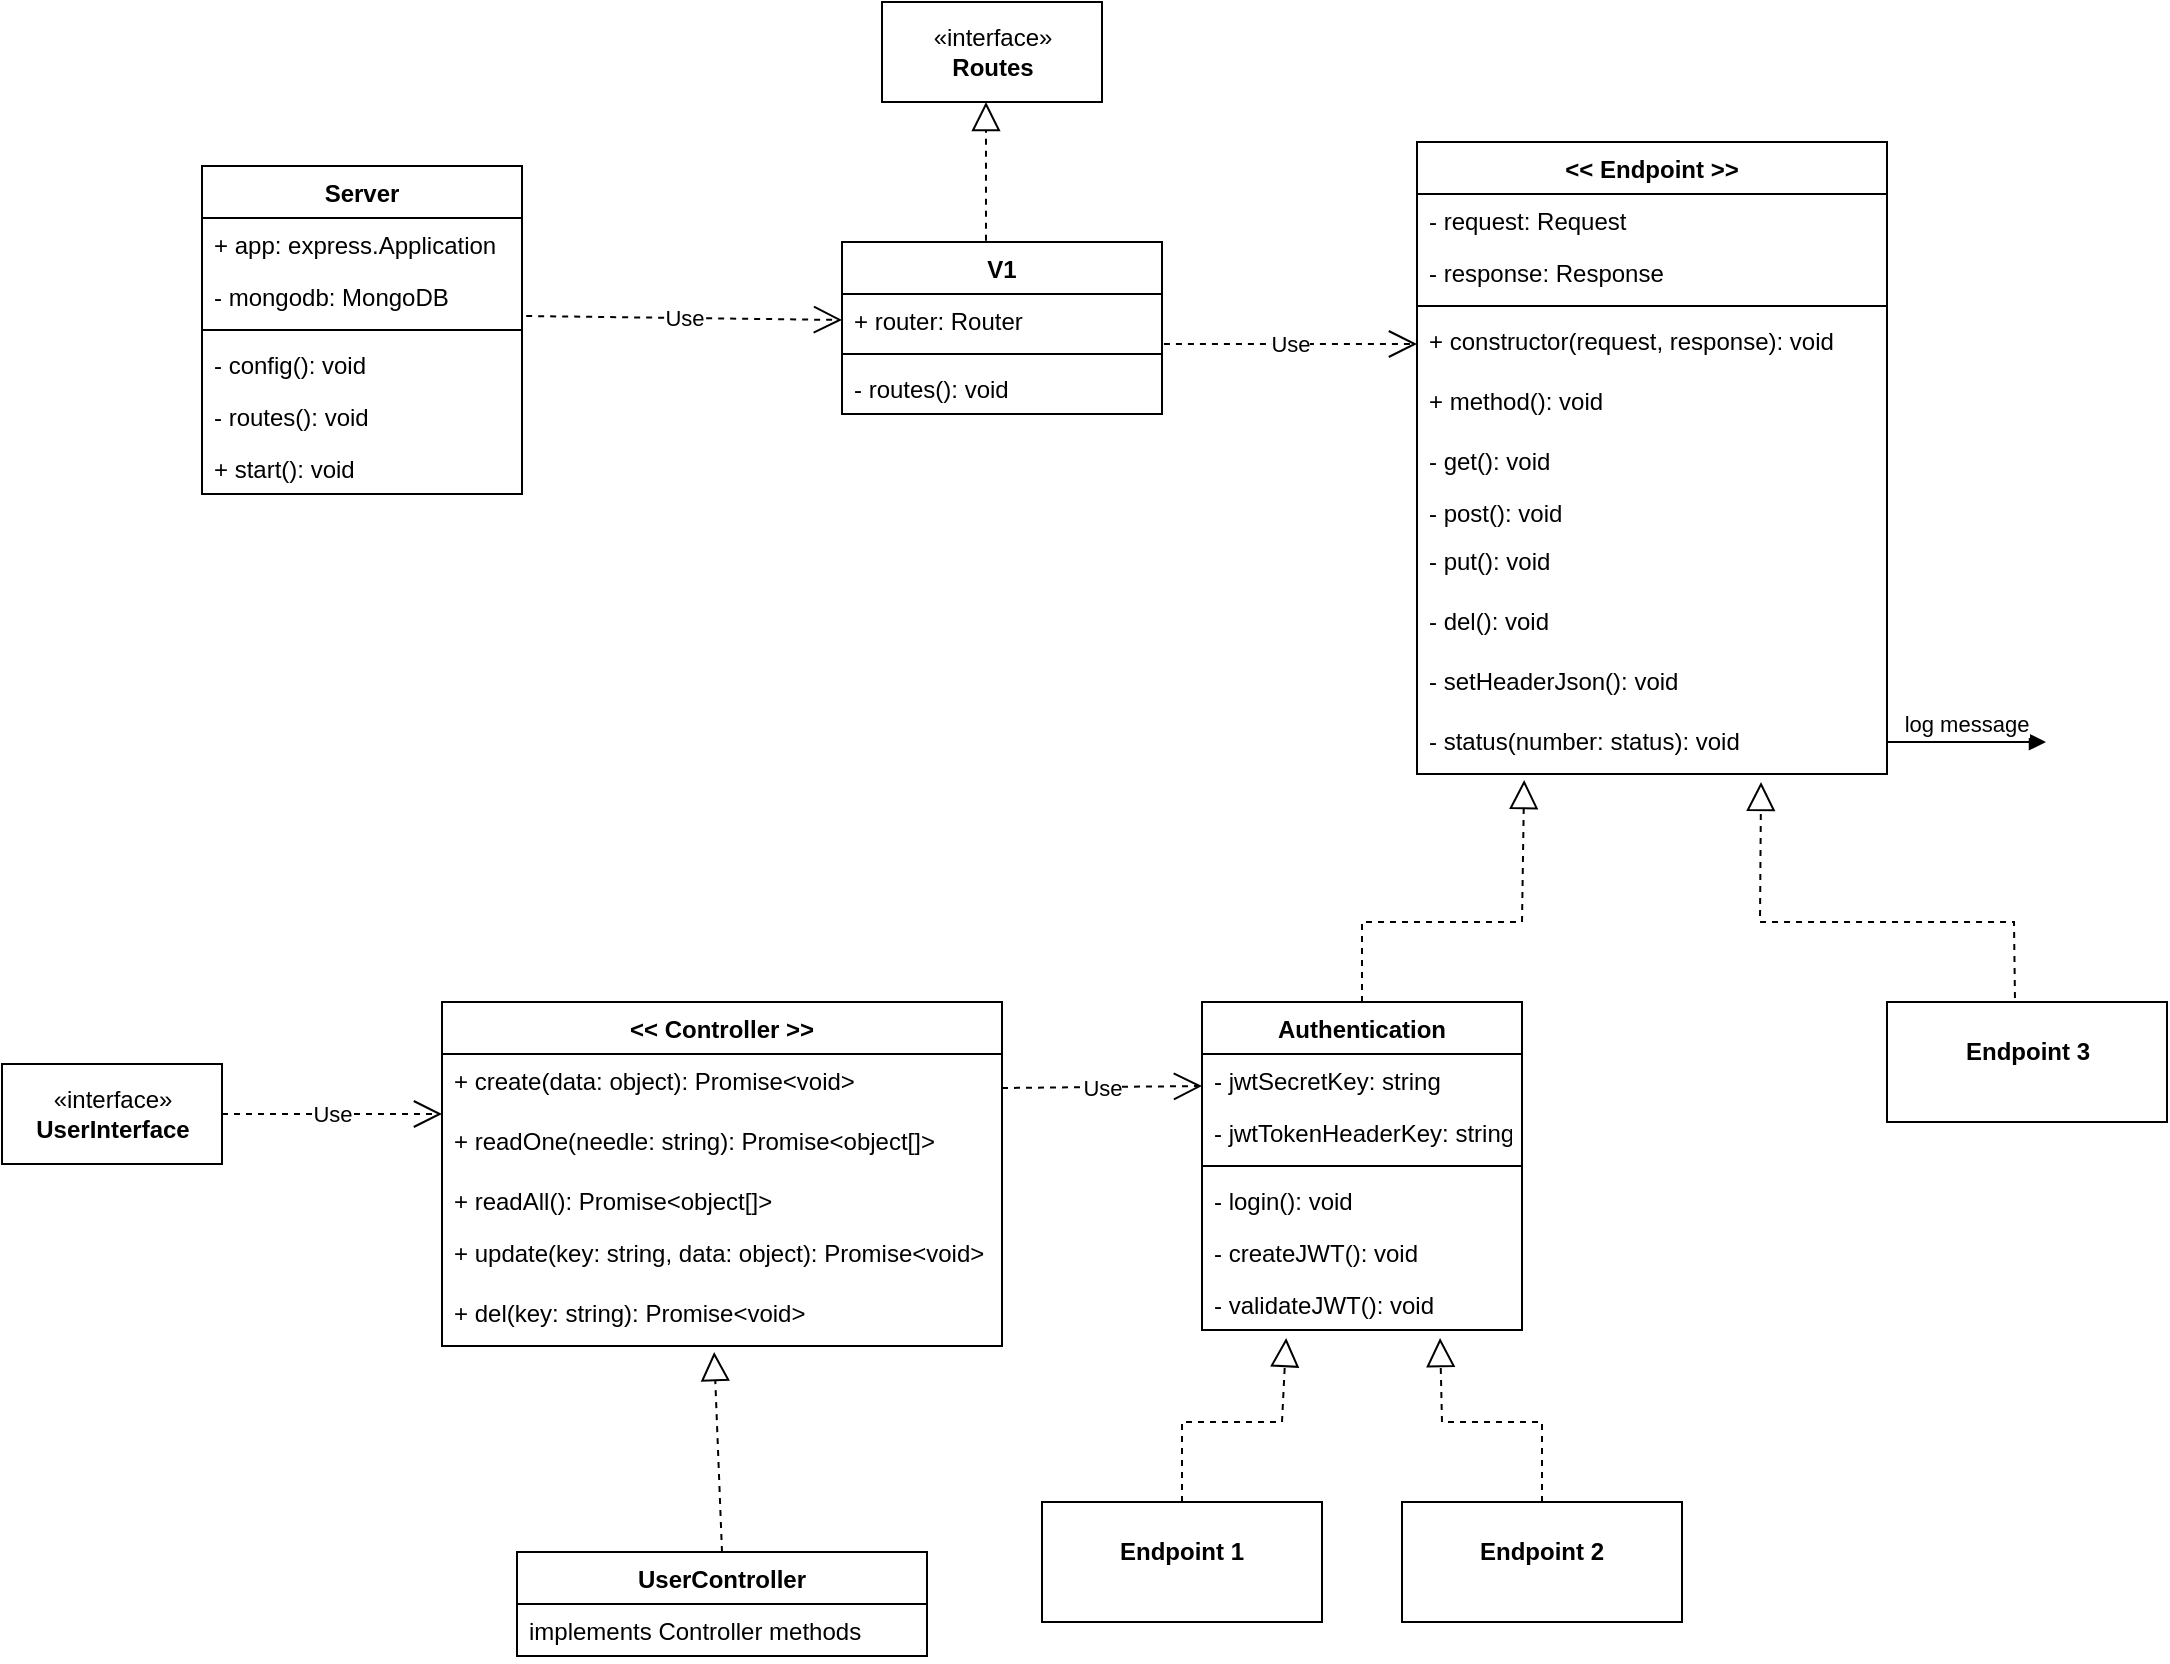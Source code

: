 <mxfile version="16.5.1" type="device"><diagram id="86f_3c6MxZlRqnTLeO38" name="Seite-1"><mxGraphModel dx="2355" dy="773" grid="1" gridSize="10" guides="1" tooltips="1" connect="1" arrows="1" fold="1" page="1" pageScale="1" pageWidth="1169" pageHeight="827" math="0" shadow="0"><root><mxCell id="0"/><mxCell id="1" parent="0"/><mxCell id="psq1hriSEzAuvO7Ljspc-1" value="&lt;&lt; Endpoint &gt;&gt;" style="swimlane;fontStyle=1;align=center;verticalAlign=top;childLayout=stackLayout;horizontal=1;startSize=26;horizontalStack=0;resizeParent=1;resizeParentMax=0;resizeLast=0;collapsible=1;marginBottom=0;" vertex="1" parent="1"><mxGeometry x="667.5" y="70" width="235" height="316" as="geometry"/></mxCell><mxCell id="psq1hriSEzAuvO7Ljspc-2" value="- request: Request" style="text;strokeColor=none;fillColor=none;align=left;verticalAlign=top;spacingLeft=4;spacingRight=4;overflow=hidden;rotatable=0;points=[[0,0.5],[1,0.5]];portConstraint=eastwest;" vertex="1" parent="psq1hriSEzAuvO7Ljspc-1"><mxGeometry y="26" width="235" height="26" as="geometry"/></mxCell><mxCell id="psq1hriSEzAuvO7Ljspc-12" value="- response: Response" style="text;strokeColor=none;fillColor=none;align=left;verticalAlign=top;spacingLeft=4;spacingRight=4;overflow=hidden;rotatable=0;points=[[0,0.5],[1,0.5]];portConstraint=eastwest;" vertex="1" parent="psq1hriSEzAuvO7Ljspc-1"><mxGeometry y="52" width="235" height="26" as="geometry"/></mxCell><mxCell id="psq1hriSEzAuvO7Ljspc-3" value="" style="line;strokeWidth=1;fillColor=none;align=left;verticalAlign=middle;spacingTop=-1;spacingLeft=3;spacingRight=3;rotatable=0;labelPosition=right;points=[];portConstraint=eastwest;" vertex="1" parent="psq1hriSEzAuvO7Ljspc-1"><mxGeometry y="78" width="235" height="8" as="geometry"/></mxCell><mxCell id="psq1hriSEzAuvO7Ljspc-15" value="+ constructor(request, response): void" style="text;strokeColor=none;fillColor=none;align=left;verticalAlign=top;spacingLeft=4;spacingRight=4;overflow=hidden;rotatable=0;points=[[0,0.5],[1,0.5]];portConstraint=eastwest;" vertex="1" parent="psq1hriSEzAuvO7Ljspc-1"><mxGeometry y="86" width="235" height="30" as="geometry"/></mxCell><mxCell id="psq1hriSEzAuvO7Ljspc-11" value="+ method(): void" style="text;strokeColor=none;fillColor=none;align=left;verticalAlign=top;spacingLeft=4;spacingRight=4;overflow=hidden;rotatable=0;points=[[0,0.5],[1,0.5]];portConstraint=eastwest;" vertex="1" parent="psq1hriSEzAuvO7Ljspc-1"><mxGeometry y="116" width="235" height="30" as="geometry"/></mxCell><mxCell id="psq1hriSEzAuvO7Ljspc-6" value="- get(): void" style="text;strokeColor=none;fillColor=none;align=left;verticalAlign=top;spacingLeft=4;spacingRight=4;overflow=hidden;rotatable=0;points=[[0,0.5],[1,0.5]];portConstraint=eastwest;" vertex="1" parent="psq1hriSEzAuvO7Ljspc-1"><mxGeometry y="146" width="235" height="26" as="geometry"/></mxCell><mxCell id="psq1hriSEzAuvO7Ljspc-4" value="- post(): void" style="text;strokeColor=none;fillColor=none;align=left;verticalAlign=top;spacingLeft=4;spacingRight=4;overflow=hidden;rotatable=0;points=[[0,0.5],[1,0.5]];portConstraint=eastwest;" vertex="1" parent="psq1hriSEzAuvO7Ljspc-1"><mxGeometry y="172" width="235" height="24" as="geometry"/></mxCell><mxCell id="psq1hriSEzAuvO7Ljspc-10" value="- put(): void" style="text;strokeColor=none;fillColor=none;align=left;verticalAlign=top;spacingLeft=4;spacingRight=4;overflow=hidden;rotatable=0;points=[[0,0.5],[1,0.5]];portConstraint=eastwest;" vertex="1" parent="psq1hriSEzAuvO7Ljspc-1"><mxGeometry y="196" width="235" height="30" as="geometry"/></mxCell><mxCell id="psq1hriSEzAuvO7Ljspc-9" value="- del(): void" style="text;strokeColor=none;fillColor=none;align=left;verticalAlign=top;spacingLeft=4;spacingRight=4;overflow=hidden;rotatable=0;points=[[0,0.5],[1,0.5]];portConstraint=eastwest;" vertex="1" parent="psq1hriSEzAuvO7Ljspc-1"><mxGeometry y="226" width="235" height="30" as="geometry"/></mxCell><mxCell id="psq1hriSEzAuvO7Ljspc-23" value="- setHeaderJson(): void" style="text;strokeColor=none;fillColor=none;align=left;verticalAlign=top;spacingLeft=4;spacingRight=4;overflow=hidden;rotatable=0;points=[[0,0.5],[1,0.5]];portConstraint=eastwest;" vertex="1" parent="psq1hriSEzAuvO7Ljspc-1"><mxGeometry y="256" width="235" height="30" as="geometry"/></mxCell><mxCell id="psq1hriSEzAuvO7Ljspc-13" value="- status(number: status): void" style="text;strokeColor=none;fillColor=none;align=left;verticalAlign=top;spacingLeft=4;spacingRight=4;overflow=hidden;rotatable=0;points=[[0,0.5],[1,0.5]];portConstraint=eastwest;" vertex="1" parent="psq1hriSEzAuvO7Ljspc-1"><mxGeometry y="286" width="235" height="30" as="geometry"/></mxCell><mxCell id="psq1hriSEzAuvO7Ljspc-14" value="log message" style="html=1;verticalAlign=bottom;endArrow=block;rounded=0;" edge="1" parent="1"><mxGeometry width="80" relative="1" as="geometry"><mxPoint x="902" y="370" as="sourcePoint"/><mxPoint x="982" y="370" as="targetPoint"/></mxGeometry></mxCell><mxCell id="psq1hriSEzAuvO7Ljspc-16" value="&lt;p style=&quot;margin: 0px ; margin-top: 4px ; text-align: center&quot;&gt;&lt;br&gt;&lt;b&gt;Endpoint 1&lt;/b&gt;&lt;/p&gt;" style="verticalAlign=top;align=left;overflow=fill;fontSize=12;fontFamily=Helvetica;html=1;" vertex="1" parent="1"><mxGeometry x="480" y="750" width="140" height="60" as="geometry"/></mxCell><mxCell id="psq1hriSEzAuvO7Ljspc-17" value="&lt;p style=&quot;margin: 0px ; margin-top: 4px ; text-align: center&quot;&gt;&lt;br&gt;&lt;b&gt;Endpoint 2&lt;/b&gt;&lt;/p&gt;" style="verticalAlign=top;align=left;overflow=fill;fontSize=12;fontFamily=Helvetica;html=1;" vertex="1" parent="1"><mxGeometry x="660" y="750" width="140" height="60" as="geometry"/></mxCell><mxCell id="psq1hriSEzAuvO7Ljspc-18" value="&lt;p style=&quot;margin: 0px ; margin-top: 4px ; text-align: center&quot;&gt;&lt;br&gt;&lt;b&gt;Endpoint 3&lt;/b&gt;&lt;/p&gt;" style="verticalAlign=top;align=left;overflow=fill;fontSize=12;fontFamily=Helvetica;html=1;" vertex="1" parent="1"><mxGeometry x="902.5" y="500" width="140" height="60" as="geometry"/></mxCell><mxCell id="psq1hriSEzAuvO7Ljspc-22" value="" style="endArrow=block;dashed=1;endFill=0;endSize=12;html=1;rounded=0;exitX=0.457;exitY=-0.033;exitDx=0;exitDy=0;exitPerimeter=0;entryX=0.732;entryY=1.133;entryDx=0;entryDy=0;entryPerimeter=0;" edge="1" parent="1" source="psq1hriSEzAuvO7Ljspc-18" target="psq1hriSEzAuvO7Ljspc-13"><mxGeometry width="160" relative="1" as="geometry"><mxPoint x="960" y="460" as="sourcePoint"/><mxPoint x="860" y="430" as="targetPoint"/><Array as="points"><mxPoint x="966" y="460"/><mxPoint x="839" y="460"/></Array></mxGeometry></mxCell><mxCell id="psq1hriSEzAuvO7Ljspc-24" value="Authentication" style="swimlane;fontStyle=1;align=center;verticalAlign=top;childLayout=stackLayout;horizontal=1;startSize=26;horizontalStack=0;resizeParent=1;resizeParentMax=0;resizeLast=0;collapsible=1;marginBottom=0;" vertex="1" parent="1"><mxGeometry x="560" y="500" width="160" height="164" as="geometry"/></mxCell><mxCell id="psq1hriSEzAuvO7Ljspc-48" value="- jwtSecretKey: string" style="text;strokeColor=none;fillColor=none;align=left;verticalAlign=top;spacingLeft=4;spacingRight=4;overflow=hidden;rotatable=0;points=[[0,0.5],[1,0.5]];portConstraint=eastwest;" vertex="1" parent="psq1hriSEzAuvO7Ljspc-24"><mxGeometry y="26" width="160" height="26" as="geometry"/></mxCell><mxCell id="psq1hriSEzAuvO7Ljspc-25" value="- jwtTokenHeaderKey: string" style="text;strokeColor=none;fillColor=none;align=left;verticalAlign=top;spacingLeft=4;spacingRight=4;overflow=hidden;rotatable=0;points=[[0,0.5],[1,0.5]];portConstraint=eastwest;" vertex="1" parent="psq1hriSEzAuvO7Ljspc-24"><mxGeometry y="52" width="160" height="26" as="geometry"/></mxCell><mxCell id="psq1hriSEzAuvO7Ljspc-26" value="" style="line;strokeWidth=1;fillColor=none;align=left;verticalAlign=middle;spacingTop=-1;spacingLeft=3;spacingRight=3;rotatable=0;labelPosition=right;points=[];portConstraint=eastwest;" vertex="1" parent="psq1hriSEzAuvO7Ljspc-24"><mxGeometry y="78" width="160" height="8" as="geometry"/></mxCell><mxCell id="psq1hriSEzAuvO7Ljspc-27" value="- login(): void" style="text;strokeColor=none;fillColor=none;align=left;verticalAlign=top;spacingLeft=4;spacingRight=4;overflow=hidden;rotatable=0;points=[[0,0.5],[1,0.5]];portConstraint=eastwest;" vertex="1" parent="psq1hriSEzAuvO7Ljspc-24"><mxGeometry y="86" width="160" height="26" as="geometry"/></mxCell><mxCell id="psq1hriSEzAuvO7Ljspc-46" value="- createJWT(): void" style="text;strokeColor=none;fillColor=none;align=left;verticalAlign=top;spacingLeft=4;spacingRight=4;overflow=hidden;rotatable=0;points=[[0,0.5],[1,0.5]];portConstraint=eastwest;" vertex="1" parent="psq1hriSEzAuvO7Ljspc-24"><mxGeometry y="112" width="160" height="26" as="geometry"/></mxCell><mxCell id="psq1hriSEzAuvO7Ljspc-47" value="- validateJWT(): void" style="text;strokeColor=none;fillColor=none;align=left;verticalAlign=top;spacingLeft=4;spacingRight=4;overflow=hidden;rotatable=0;points=[[0,0.5],[1,0.5]];portConstraint=eastwest;" vertex="1" parent="psq1hriSEzAuvO7Ljspc-24"><mxGeometry y="138" width="160" height="26" as="geometry"/></mxCell><mxCell id="psq1hriSEzAuvO7Ljspc-28" value="" style="endArrow=block;dashed=1;endFill=0;endSize=12;html=1;rounded=0;exitX=0.5;exitY=0;exitDx=0;exitDy=0;entryX=0.228;entryY=1.1;entryDx=0;entryDy=0;entryPerimeter=0;" edge="1" parent="1" source="psq1hriSEzAuvO7Ljspc-24" target="psq1hriSEzAuvO7Ljspc-13"><mxGeometry width="160" relative="1" as="geometry"><mxPoint x="640" y="490" as="sourcePoint"/><mxPoint x="720" y="410" as="targetPoint"/><Array as="points"><mxPoint x="640" y="460"/><mxPoint x="720" y="460"/></Array></mxGeometry></mxCell><mxCell id="psq1hriSEzAuvO7Ljspc-30" value="" style="endArrow=block;dashed=1;endFill=0;endSize=12;html=1;rounded=0;exitX=0.5;exitY=0;exitDx=0;exitDy=0;entryX=0.263;entryY=1.154;entryDx=0;entryDy=0;entryPerimeter=0;" edge="1" parent="1" source="psq1hriSEzAuvO7Ljspc-16" target="psq1hriSEzAuvO7Ljspc-47"><mxGeometry width="160" relative="1" as="geometry"><mxPoint x="549.5" y="720.5" as="sourcePoint"/><mxPoint x="600" y="660" as="targetPoint"/><Array as="points"><mxPoint x="550" y="710"/><mxPoint x="600" y="710"/></Array></mxGeometry></mxCell><mxCell id="psq1hriSEzAuvO7Ljspc-31" value="" style="endArrow=block;dashed=1;endFill=0;endSize=12;html=1;rounded=0;exitX=0.5;exitY=0;exitDx=0;exitDy=0;entryX=0.744;entryY=1.154;entryDx=0;entryDy=0;entryPerimeter=0;" edge="1" parent="1" source="psq1hriSEzAuvO7Ljspc-17" target="psq1hriSEzAuvO7Ljspc-47"><mxGeometry width="160" relative="1" as="geometry"><mxPoint x="729.5" y="726" as="sourcePoint"/><mxPoint x="680" y="660" as="targetPoint"/><Array as="points"><mxPoint x="730" y="710"/><mxPoint x="680" y="710"/></Array></mxGeometry></mxCell><mxCell id="psq1hriSEzAuvO7Ljspc-51" value="UserController" style="swimlane;fontStyle=1;align=center;verticalAlign=top;childLayout=stackLayout;horizontal=1;startSize=26;horizontalStack=0;resizeParent=1;resizeParentMax=0;resizeLast=0;collapsible=1;marginBottom=0;" vertex="1" parent="1"><mxGeometry x="217.5" y="775" width="205" height="52" as="geometry"/></mxCell><mxCell id="psq1hriSEzAuvO7Ljspc-54" value="implements Controller methods" style="text;strokeColor=none;fillColor=none;align=left;verticalAlign=top;spacingLeft=4;spacingRight=4;overflow=hidden;rotatable=0;points=[[0,0.5],[1,0.5]];portConstraint=eastwest;" vertex="1" parent="psq1hriSEzAuvO7Ljspc-51"><mxGeometry y="26" width="205" height="26" as="geometry"/></mxCell><mxCell id="psq1hriSEzAuvO7Ljspc-55" value="&lt;&lt; Controller &gt;&gt;" style="swimlane;fontStyle=1;align=center;verticalAlign=top;childLayout=stackLayout;horizontal=1;startSize=26;horizontalStack=0;resizeParent=1;resizeParentMax=0;resizeLast=0;collapsible=1;marginBottom=0;" vertex="1" parent="1"><mxGeometry x="180" y="500" width="280" height="172" as="geometry"/></mxCell><mxCell id="psq1hriSEzAuvO7Ljspc-64" value="+ create(data: object): Promise&lt;void&gt;" style="text;strokeColor=none;fillColor=none;align=left;verticalAlign=top;spacingLeft=4;spacingRight=4;overflow=hidden;rotatable=0;points=[[0,0.5],[1,0.5]];portConstraint=eastwest;" vertex="1" parent="psq1hriSEzAuvO7Ljspc-55"><mxGeometry y="26" width="280" height="30" as="geometry"/></mxCell><mxCell id="psq1hriSEzAuvO7Ljspc-58" value="+ readOne(needle: string): Promise&lt;object[]&gt;" style="text;strokeColor=none;fillColor=none;align=left;verticalAlign=top;spacingLeft=4;spacingRight=4;overflow=hidden;rotatable=0;points=[[0,0.5],[1,0.5]];portConstraint=eastwest;" vertex="1" parent="psq1hriSEzAuvO7Ljspc-55"><mxGeometry y="56" width="280" height="30" as="geometry"/></mxCell><mxCell id="psq1hriSEzAuvO7Ljspc-66" value="+ readAll(): Promise&lt;object[]&gt;" style="text;strokeColor=none;fillColor=none;align=left;verticalAlign=top;spacingLeft=4;spacingRight=4;overflow=hidden;rotatable=0;points=[[0,0.5],[1,0.5]];portConstraint=eastwest;" vertex="1" parent="psq1hriSEzAuvO7Ljspc-55"><mxGeometry y="86" width="280" height="26" as="geometry"/></mxCell><mxCell id="psq1hriSEzAuvO7Ljspc-67" value="+ update(key: string, data: object): Promise&lt;void&gt;" style="text;strokeColor=none;fillColor=none;align=left;verticalAlign=top;spacingLeft=4;spacingRight=4;overflow=hidden;rotatable=0;points=[[0,0.5],[1,0.5]];portConstraint=eastwest;" vertex="1" parent="psq1hriSEzAuvO7Ljspc-55"><mxGeometry y="112" width="280" height="30" as="geometry"/></mxCell><mxCell id="psq1hriSEzAuvO7Ljspc-68" value="+ del(key: string): Promise&lt;void&gt;" style="text;strokeColor=none;fillColor=none;align=left;verticalAlign=top;spacingLeft=4;spacingRight=4;overflow=hidden;rotatable=0;points=[[0,0.5],[1,0.5]];portConstraint=eastwest;" vertex="1" parent="psq1hriSEzAuvO7Ljspc-55"><mxGeometry y="142" width="280" height="30" as="geometry"/></mxCell><mxCell id="psq1hriSEzAuvO7Ljspc-59" value="" style="endArrow=block;dashed=1;endFill=0;endSize=12;html=1;rounded=0;exitX=0.5;exitY=0;exitDx=0;exitDy=0;entryX=0.486;entryY=1.1;entryDx=0;entryDy=0;entryPerimeter=0;" edge="1" parent="1" source="psq1hriSEzAuvO7Ljspc-51" target="psq1hriSEzAuvO7Ljspc-68"><mxGeometry width="160" relative="1" as="geometry"><mxPoint x="259.5" y="765" as="sourcePoint"/><mxPoint x="315" y="707" as="targetPoint"/></mxGeometry></mxCell><mxCell id="psq1hriSEzAuvO7Ljspc-61" value="«interface»&lt;br&gt;&lt;b&gt;UserInterface&lt;/b&gt;" style="html=1;" vertex="1" parent="1"><mxGeometry x="-40" y="531" width="110" height="50" as="geometry"/></mxCell><mxCell id="psq1hriSEzAuvO7Ljspc-62" value="Use" style="endArrow=open;endSize=12;dashed=1;html=1;rounded=0;exitX=1;exitY=0.5;exitDx=0;exitDy=0;" edge="1" parent="1" source="psq1hriSEzAuvO7Ljspc-61"><mxGeometry width="160" relative="1" as="geometry"><mxPoint x="80" y="555.5" as="sourcePoint"/><mxPoint x="180" y="556" as="targetPoint"/></mxGeometry></mxCell><mxCell id="psq1hriSEzAuvO7Ljspc-63" value="Use" style="endArrow=open;endSize=12;dashed=1;html=1;rounded=0;exitX=1;exitY=0.25;exitDx=0;exitDy=0;" edge="1" parent="1" source="psq1hriSEzAuvO7Ljspc-55"><mxGeometry width="160" relative="1" as="geometry"><mxPoint x="440" y="540" as="sourcePoint"/><mxPoint x="560" y="542" as="targetPoint"/></mxGeometry></mxCell><mxCell id="psq1hriSEzAuvO7Ljspc-69" value="V1" style="swimlane;fontStyle=1;align=center;verticalAlign=top;childLayout=stackLayout;horizontal=1;startSize=26;horizontalStack=0;resizeParent=1;resizeParentMax=0;resizeLast=0;collapsible=1;marginBottom=0;" vertex="1" parent="1"><mxGeometry x="380" y="120" width="160" height="86" as="geometry"/></mxCell><mxCell id="psq1hriSEzAuvO7Ljspc-70" value="+ router: Router" style="text;strokeColor=none;fillColor=none;align=left;verticalAlign=top;spacingLeft=4;spacingRight=4;overflow=hidden;rotatable=0;points=[[0,0.5],[1,0.5]];portConstraint=eastwest;" vertex="1" parent="psq1hriSEzAuvO7Ljspc-69"><mxGeometry y="26" width="160" height="26" as="geometry"/></mxCell><mxCell id="psq1hriSEzAuvO7Ljspc-71" value="" style="line;strokeWidth=1;fillColor=none;align=left;verticalAlign=middle;spacingTop=-1;spacingLeft=3;spacingRight=3;rotatable=0;labelPosition=right;points=[];portConstraint=eastwest;" vertex="1" parent="psq1hriSEzAuvO7Ljspc-69"><mxGeometry y="52" width="160" height="8" as="geometry"/></mxCell><mxCell id="psq1hriSEzAuvO7Ljspc-72" value="- routes(): void" style="text;strokeColor=none;fillColor=none;align=left;verticalAlign=top;spacingLeft=4;spacingRight=4;overflow=hidden;rotatable=0;points=[[0,0.5],[1,0.5]];portConstraint=eastwest;" vertex="1" parent="psq1hriSEzAuvO7Ljspc-69"><mxGeometry y="60" width="160" height="26" as="geometry"/></mxCell><mxCell id="psq1hriSEzAuvO7Ljspc-73" value="«interface»&lt;br&gt;&lt;b&gt;Routes&lt;/b&gt;" style="html=1;" vertex="1" parent="1"><mxGeometry x="400" width="110" height="50" as="geometry"/></mxCell><mxCell id="psq1hriSEzAuvO7Ljspc-76" value="Use" style="endArrow=open;endSize=12;dashed=1;html=1;rounded=0;exitX=1.006;exitY=0.962;exitDx=0;exitDy=0;exitPerimeter=0;entryX=0;entryY=0.5;entryDx=0;entryDy=0;" edge="1" parent="1" source="psq1hriSEzAuvO7Ljspc-70" target="psq1hriSEzAuvO7Ljspc-15"><mxGeometry width="160" relative="1" as="geometry"><mxPoint x="547.5" y="170" as="sourcePoint"/><mxPoint x="660" y="170" as="targetPoint"/></mxGeometry></mxCell><mxCell id="psq1hriSEzAuvO7Ljspc-77" value="" style="endArrow=block;dashed=1;endFill=0;endSize=12;html=1;rounded=0;exitX=0.45;exitY=-0.007;exitDx=0;exitDy=0;exitPerimeter=0;" edge="1" parent="1" source="psq1hriSEzAuvO7Ljspc-69"><mxGeometry width="160" relative="1" as="geometry"><mxPoint x="454.5" y="110" as="sourcePoint"/><mxPoint x="452" y="50" as="targetPoint"/></mxGeometry></mxCell><mxCell id="psq1hriSEzAuvO7Ljspc-79" value="Server" style="swimlane;fontStyle=1;align=center;verticalAlign=top;childLayout=stackLayout;horizontal=1;startSize=26;horizontalStack=0;resizeParent=1;resizeParentMax=0;resizeLast=0;collapsible=1;marginBottom=0;" vertex="1" parent="1"><mxGeometry x="60" y="82" width="160" height="164" as="geometry"/></mxCell><mxCell id="psq1hriSEzAuvO7Ljspc-80" value="+ app: express.Application" style="text;strokeColor=none;fillColor=none;align=left;verticalAlign=top;spacingLeft=4;spacingRight=4;overflow=hidden;rotatable=0;points=[[0,0.5],[1,0.5]];portConstraint=eastwest;" vertex="1" parent="psq1hriSEzAuvO7Ljspc-79"><mxGeometry y="26" width="160" height="26" as="geometry"/></mxCell><mxCell id="psq1hriSEzAuvO7Ljspc-83" value="- mongodb: MongoDB" style="text;strokeColor=none;fillColor=none;align=left;verticalAlign=top;spacingLeft=4;spacingRight=4;overflow=hidden;rotatable=0;points=[[0,0.5],[1,0.5]];portConstraint=eastwest;" vertex="1" parent="psq1hriSEzAuvO7Ljspc-79"><mxGeometry y="52" width="160" height="26" as="geometry"/></mxCell><mxCell id="psq1hriSEzAuvO7Ljspc-81" value="" style="line;strokeWidth=1;fillColor=none;align=left;verticalAlign=middle;spacingTop=-1;spacingLeft=3;spacingRight=3;rotatable=0;labelPosition=right;points=[];portConstraint=eastwest;" vertex="1" parent="psq1hriSEzAuvO7Ljspc-79"><mxGeometry y="78" width="160" height="8" as="geometry"/></mxCell><mxCell id="psq1hriSEzAuvO7Ljspc-82" value="- config(): void" style="text;strokeColor=none;fillColor=none;align=left;verticalAlign=top;spacingLeft=4;spacingRight=4;overflow=hidden;rotatable=0;points=[[0,0.5],[1,0.5]];portConstraint=eastwest;" vertex="1" parent="psq1hriSEzAuvO7Ljspc-79"><mxGeometry y="86" width="160" height="26" as="geometry"/></mxCell><mxCell id="psq1hriSEzAuvO7Ljspc-84" value="- routes(): void" style="text;strokeColor=none;fillColor=none;align=left;verticalAlign=top;spacingLeft=4;spacingRight=4;overflow=hidden;rotatable=0;points=[[0,0.5],[1,0.5]];portConstraint=eastwest;" vertex="1" parent="psq1hriSEzAuvO7Ljspc-79"><mxGeometry y="112" width="160" height="26" as="geometry"/></mxCell><mxCell id="psq1hriSEzAuvO7Ljspc-85" value="+ start(): void" style="text;strokeColor=none;fillColor=none;align=left;verticalAlign=top;spacingLeft=4;spacingRight=4;overflow=hidden;rotatable=0;points=[[0,0.5],[1,0.5]];portConstraint=eastwest;" vertex="1" parent="psq1hriSEzAuvO7Ljspc-79"><mxGeometry y="138" width="160" height="26" as="geometry"/></mxCell><mxCell id="psq1hriSEzAuvO7Ljspc-86" value="Use" style="endArrow=open;endSize=12;dashed=1;html=1;rounded=0;entryX=0;entryY=0.5;entryDx=0;entryDy=0;exitX=1.013;exitY=0.885;exitDx=0;exitDy=0;exitPerimeter=0;" edge="1" parent="1" source="psq1hriSEzAuvO7Ljspc-83" target="psq1hriSEzAuvO7Ljspc-70"><mxGeometry width="160" relative="1" as="geometry"><mxPoint x="230" y="159" as="sourcePoint"/><mxPoint x="360" y="150" as="targetPoint"/></mxGeometry></mxCell></root></mxGraphModel></diagram></mxfile>